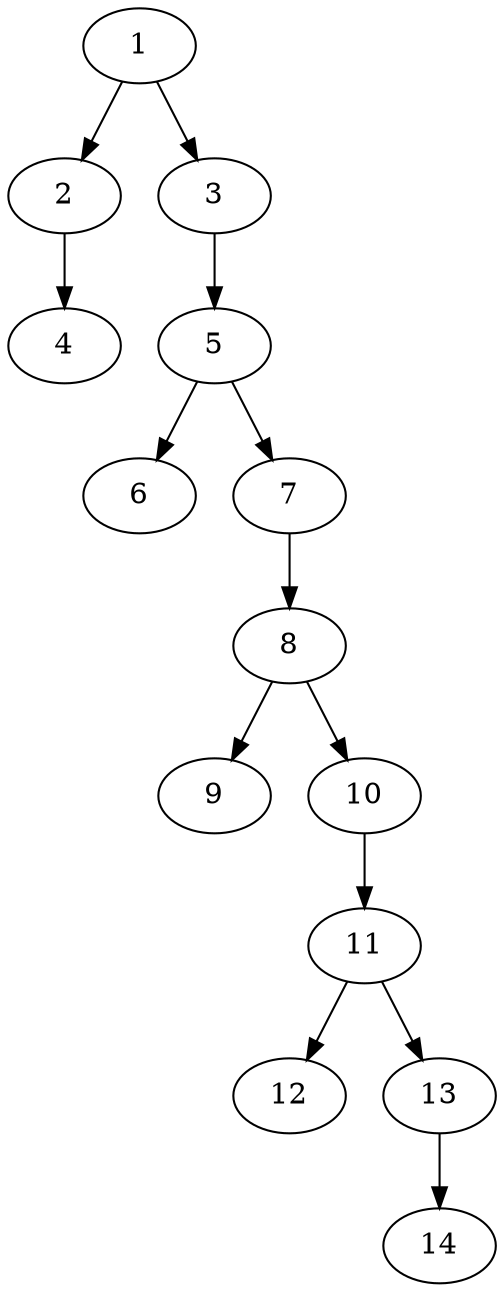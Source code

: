 // DAG (tier=1-easy, mode=compute, n=14, ccr=0.293, fat=0.410, density=0.250, regular=0.614, jump=0.050, mindata=262144, maxdata=2097152)
// DAG automatically generated by daggen at Sun Aug 24 16:33:32 2025
// /home/ermia/Project/Environments/daggen/bin/daggen --dot --ccr 0.293 --fat 0.410 --regular 0.614 --density 0.250 --jump 0.050 --mindata 262144 --maxdata 2097152 -n 14 
digraph G {
  1 [size="463943672983977984", alpha="0.08", expect_size="231971836491988992"]
  1 -> 2 [size ="4794391461888"]
  1 -> 3 [size ="4794391461888"]
  2 [size="252046754132344", alpha="0.10", expect_size="126023377066172"]
  2 -> 4 [size ="6060769280000"]
  3 [size="3410765599997952000", alpha="0.13", expect_size="1705382799998976000"]
  3 -> 5 [size ="18126943027200"]
  4 [size="28630719008993828", alpha="0.16", expect_size="14315359504496914"]
  5 [size="4240411320853762", alpha="0.08", expect_size="2120205660426881"]
  5 -> 6 [size ="7100117811200"]
  5 -> 7 [size ="7100117811200"]
  6 [size="1097631770881409", alpha="0.07", expect_size="548815885440704"]
  7 [size="87901606637895", alpha="0.06", expect_size="43950803318947"]
  7 -> 8 [size ="8625133191168"]
  8 [size="1136670486325703", alpha="0.08", expect_size="568335243162851"]
  8 -> 9 [size ="2113962770432"]
  8 -> 10 [size ="2113962770432"]
  9 [size="1109566501624479744", alpha="0.15", expect_size="554783250812239872"]
  10 [size="39274939199032", alpha="0.14", expect_size="19637469599516"]
  10 -> 11 [size ="648305180672"]
  11 [size="122381011879985", alpha="0.16", expect_size="61190505939992"]
  11 -> 12 [size ="2294527557632"]
  11 -> 13 [size ="2294527557632"]
  12 [size="12147247308498124", alpha="0.15", expect_size="6073623654249062"]
  13 [size="3573380746594746368", alpha="0.08", expect_size="1786690373297373184"]
  13 -> 14 [size ="18698618273792"]
  14 [size="26904529989292", alpha="0.09", expect_size="13452264994646"]
}